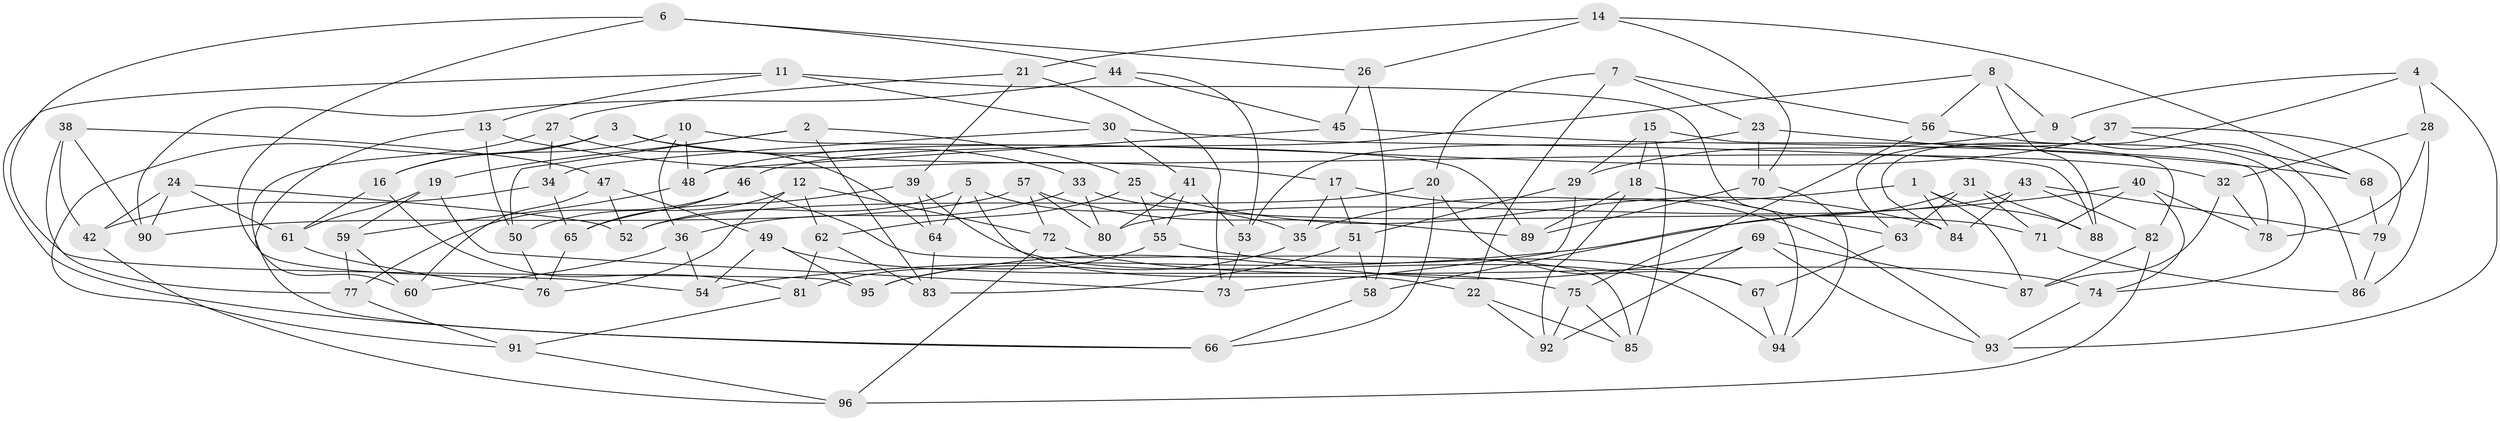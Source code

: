 // Generated by graph-tools (version 1.1) at 2025/16/03/09/25 04:16:31]
// undirected, 96 vertices, 192 edges
graph export_dot {
graph [start="1"]
  node [color=gray90,style=filled];
  1;
  2;
  3;
  4;
  5;
  6;
  7;
  8;
  9;
  10;
  11;
  12;
  13;
  14;
  15;
  16;
  17;
  18;
  19;
  20;
  21;
  22;
  23;
  24;
  25;
  26;
  27;
  28;
  29;
  30;
  31;
  32;
  33;
  34;
  35;
  36;
  37;
  38;
  39;
  40;
  41;
  42;
  43;
  44;
  45;
  46;
  47;
  48;
  49;
  50;
  51;
  52;
  53;
  54;
  55;
  56;
  57;
  58;
  59;
  60;
  61;
  62;
  63;
  64;
  65;
  66;
  67;
  68;
  69;
  70;
  71;
  72;
  73;
  74;
  75;
  76;
  77;
  78;
  79;
  80;
  81;
  82;
  83;
  84;
  85;
  86;
  87;
  88;
  89;
  90;
  91;
  92;
  93;
  94;
  95;
  96;
  1 -- 35;
  1 -- 84;
  1 -- 87;
  1 -- 88;
  2 -- 19;
  2 -- 83;
  2 -- 50;
  2 -- 25;
  3 -- 32;
  3 -- 33;
  3 -- 16;
  3 -- 91;
  4 -- 28;
  4 -- 9;
  4 -- 93;
  4 -- 84;
  5 -- 35;
  5 -- 64;
  5 -- 52;
  5 -- 22;
  6 -- 26;
  6 -- 44;
  6 -- 54;
  6 -- 95;
  7 -- 23;
  7 -- 20;
  7 -- 22;
  7 -- 56;
  8 -- 56;
  8 -- 46;
  8 -- 88;
  8 -- 9;
  9 -- 86;
  9 -- 29;
  10 -- 89;
  10 -- 16;
  10 -- 48;
  10 -- 36;
  11 -- 66;
  11 -- 30;
  11 -- 94;
  11 -- 13;
  12 -- 76;
  12 -- 72;
  12 -- 50;
  12 -- 62;
  13 -- 50;
  13 -- 60;
  13 -- 17;
  14 -- 21;
  14 -- 68;
  14 -- 26;
  14 -- 70;
  15 -- 82;
  15 -- 29;
  15 -- 18;
  15 -- 85;
  16 -- 81;
  16 -- 61;
  17 -- 51;
  17 -- 35;
  17 -- 93;
  18 -- 89;
  18 -- 63;
  18 -- 92;
  19 -- 59;
  19 -- 61;
  19 -- 73;
  20 -- 67;
  20 -- 52;
  20 -- 66;
  21 -- 27;
  21 -- 73;
  21 -- 39;
  22 -- 85;
  22 -- 92;
  23 -- 70;
  23 -- 53;
  23 -- 68;
  24 -- 42;
  24 -- 90;
  24 -- 61;
  24 -- 52;
  25 -- 55;
  25 -- 62;
  25 -- 84;
  26 -- 45;
  26 -- 58;
  27 -- 64;
  27 -- 66;
  27 -- 34;
  28 -- 86;
  28 -- 78;
  28 -- 32;
  29 -- 73;
  29 -- 51;
  30 -- 34;
  30 -- 41;
  30 -- 88;
  31 -- 88;
  31 -- 58;
  31 -- 71;
  31 -- 63;
  32 -- 87;
  32 -- 78;
  33 -- 80;
  33 -- 36;
  33 -- 71;
  34 -- 42;
  34 -- 65;
  35 -- 95;
  36 -- 60;
  36 -- 54;
  37 -- 48;
  37 -- 79;
  37 -- 68;
  37 -- 63;
  38 -- 47;
  38 -- 90;
  38 -- 77;
  38 -- 42;
  39 -- 94;
  39 -- 64;
  39 -- 65;
  40 -- 54;
  40 -- 74;
  40 -- 71;
  40 -- 78;
  41 -- 53;
  41 -- 80;
  41 -- 55;
  42 -- 96;
  43 -- 80;
  43 -- 79;
  43 -- 82;
  43 -- 84;
  44 -- 53;
  44 -- 90;
  44 -- 45;
  45 -- 48;
  45 -- 78;
  46 -- 65;
  46 -- 77;
  46 -- 85;
  47 -- 49;
  47 -- 60;
  47 -- 52;
  48 -- 59;
  49 -- 75;
  49 -- 54;
  49 -- 95;
  50 -- 76;
  51 -- 58;
  51 -- 83;
  53 -- 73;
  55 -- 81;
  55 -- 67;
  56 -- 75;
  56 -- 74;
  57 -- 72;
  57 -- 80;
  57 -- 90;
  57 -- 89;
  58 -- 66;
  59 -- 60;
  59 -- 77;
  61 -- 76;
  62 -- 81;
  62 -- 83;
  63 -- 67;
  64 -- 83;
  65 -- 76;
  67 -- 94;
  68 -- 79;
  69 -- 93;
  69 -- 87;
  69 -- 92;
  69 -- 95;
  70 -- 89;
  70 -- 94;
  71 -- 86;
  72 -- 74;
  72 -- 96;
  74 -- 93;
  75 -- 85;
  75 -- 92;
  77 -- 91;
  79 -- 86;
  81 -- 91;
  82 -- 96;
  82 -- 87;
  91 -- 96;
}
